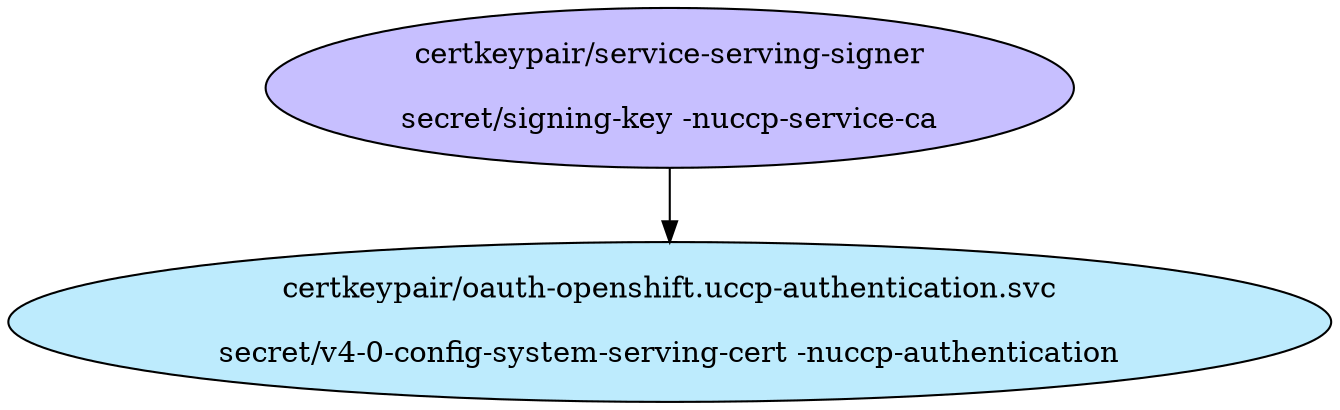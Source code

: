 digraph "Local Certificate" {
  // Node definitions.
  1 [
    label="certkeypair/service-serving-signer\n\nsecret/signing-key -nuccp-service-ca\n"
    style=filled
    fillcolor="#c7bfff"
  ];
  47 [
    label="certkeypair/oauth-openshift.uccp-authentication.svc\n\nsecret/v4-0-config-system-serving-cert -nuccp-authentication\n"
    style=filled
    fillcolor="#bdebfd"
  ];

  // Edge definitions.
  1 -> 47;
}